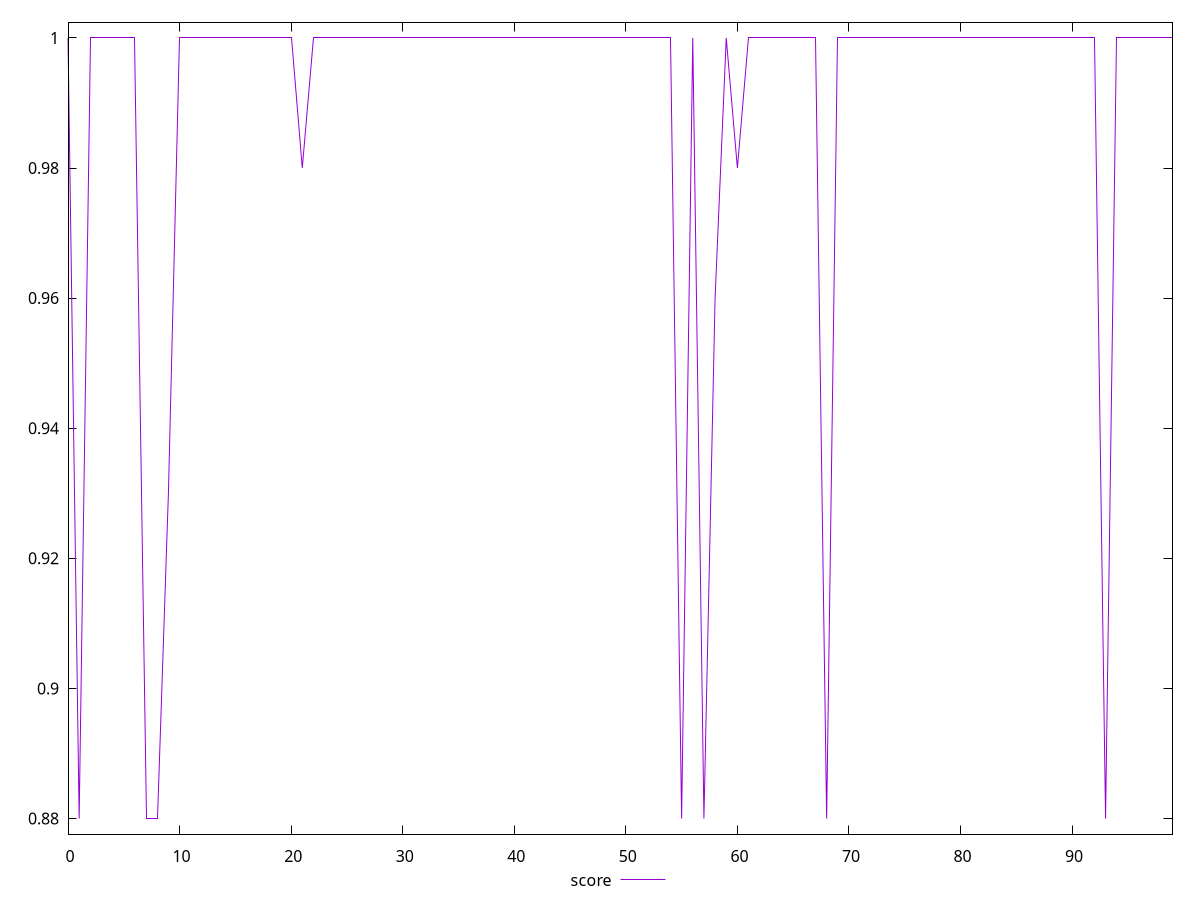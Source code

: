 reset

$score <<EOF
0 1
1 0.88
2 1
3 1
4 1
5 1
6 1
7 0.88
8 0.88
9 0.93
10 1
11 1
12 1
13 1
14 1
15 1
16 1
17 1
18 1
19 1
20 1
21 0.98
22 1
23 1
24 1
25 1
26 1
27 1
28 1
29 1
30 1
31 1
32 1
33 1
34 1
35 1
36 1
37 1
38 1
39 1
40 1
41 1
42 1
43 1
44 1
45 1
46 1
47 1
48 1
49 1
50 1
51 1
52 1
53 1
54 1
55 0.88
56 1
57 0.88
58 0.96
59 1
60 0.98
61 1
62 1
63 1
64 1
65 1
66 1
67 1
68 0.88
69 1
70 1
71 1
72 1
73 1
74 1
75 1
76 1
77 1
78 1
79 1
80 1
81 1
82 1
83 1
84 1
85 1
86 1
87 1
88 1
89 1
90 1
91 1
92 1
93 0.88
94 1
95 1
96 1
97 1
98 1
99 1
EOF

set key outside below
set xrange [0:99]
set yrange [0.8776:1.0024]
set trange [0.8776:1.0024]
set terminal svg size 640, 500 enhanced background rgb 'white'
set output "report_00017_2021-02-10T15-08-03.406Z/unminified-javascript/samples/pages/score/values.svg"

plot $score title "score" with line

reset
